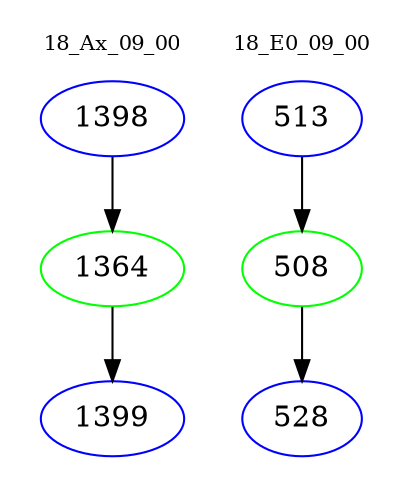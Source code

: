 digraph{
subgraph cluster_0 {
color = white
label = "18_Ax_09_00";
fontsize=10;
T0_1398 [label="1398", color="blue"]
T0_1398 -> T0_1364 [color="black"]
T0_1364 [label="1364", color="green"]
T0_1364 -> T0_1399 [color="black"]
T0_1399 [label="1399", color="blue"]
}
subgraph cluster_1 {
color = white
label = "18_E0_09_00";
fontsize=10;
T1_513 [label="513", color="blue"]
T1_513 -> T1_508 [color="black"]
T1_508 [label="508", color="green"]
T1_508 -> T1_528 [color="black"]
T1_528 [label="528", color="blue"]
}
}
